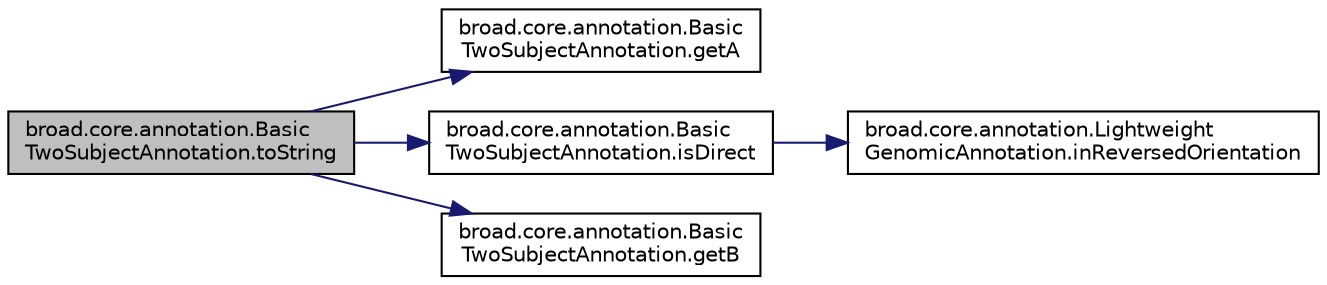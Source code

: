 digraph "broad.core.annotation.BasicTwoSubjectAnnotation.toString"
{
  edge [fontname="Helvetica",fontsize="10",labelfontname="Helvetica",labelfontsize="10"];
  node [fontname="Helvetica",fontsize="10",shape=record];
  rankdir="LR";
  Node1 [label="broad.core.annotation.Basic\lTwoSubjectAnnotation.toString",height=0.2,width=0.4,color="black", fillcolor="grey75", style="filled" fontcolor="black"];
  Node1 -> Node2 [color="midnightblue",fontsize="10",style="solid",fontname="Helvetica"];
  Node2 [label="broad.core.annotation.Basic\lTwoSubjectAnnotation.getA",height=0.2,width=0.4,color="black", fillcolor="white", style="filled",URL="$classbroad_1_1core_1_1annotation_1_1_basic_two_subject_annotation.html#a2974021dd7ee2e275ba5de25259c8609"];
  Node1 -> Node3 [color="midnightblue",fontsize="10",style="solid",fontname="Helvetica"];
  Node3 [label="broad.core.annotation.Basic\lTwoSubjectAnnotation.isDirect",height=0.2,width=0.4,color="black", fillcolor="white", style="filled",URL="$classbroad_1_1core_1_1annotation_1_1_basic_two_subject_annotation.html#a4997cb1a61a0bdde91a29211d3b4b463"];
  Node3 -> Node4 [color="midnightblue",fontsize="10",style="solid",fontname="Helvetica"];
  Node4 [label="broad.core.annotation.Lightweight\lGenomicAnnotation.inReversedOrientation",height=0.2,width=0.4,color="black", fillcolor="white", style="filled",URL="$interfacebroad_1_1core_1_1annotation_1_1_lightweight_genomic_annotation.html#aacaec867ef129abbfb9e96d2dfb5630f"];
  Node1 -> Node5 [color="midnightblue",fontsize="10",style="solid",fontname="Helvetica"];
  Node5 [label="broad.core.annotation.Basic\lTwoSubjectAnnotation.getB",height=0.2,width=0.4,color="black", fillcolor="white", style="filled",URL="$classbroad_1_1core_1_1annotation_1_1_basic_two_subject_annotation.html#a2769947c2df223c61063f225e204cb61"];
}
